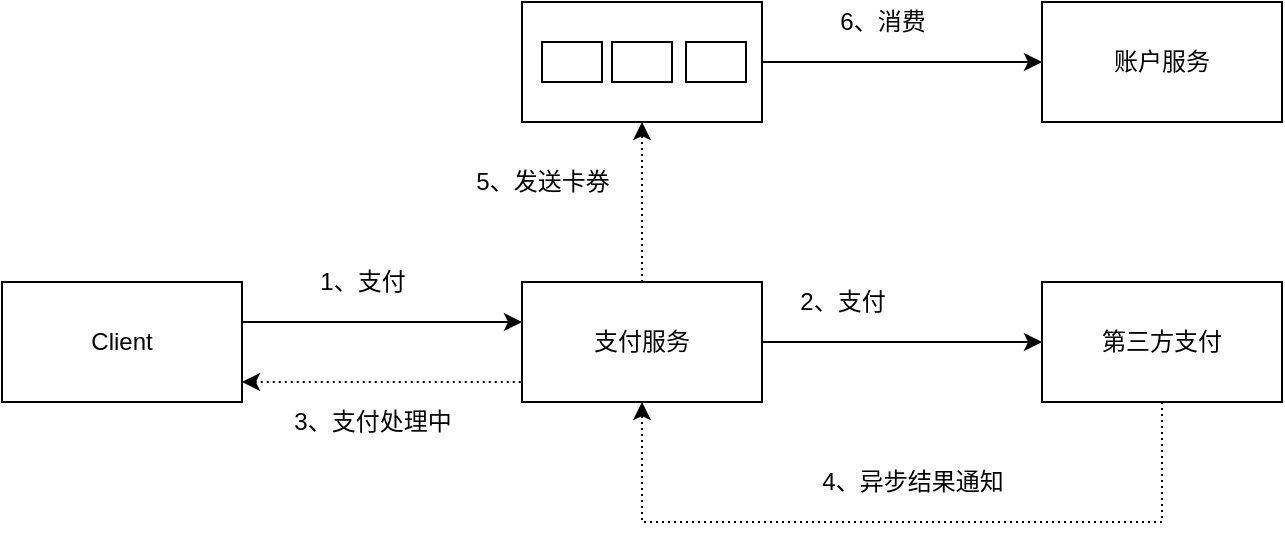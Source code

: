 <mxfile version="15.3.8" type="github" pages="2">
  <diagram id="O8IcMwgchRhlQXQQXKcE" name="Page-1">
    <mxGraphModel dx="1422" dy="761" grid="1" gridSize="10" guides="1" tooltips="1" connect="1" arrows="1" fold="1" page="1" pageScale="1" pageWidth="1920" pageHeight="1200" math="0" shadow="0">
      <root>
        <mxCell id="0" />
        <mxCell id="1" parent="0" />
        <mxCell id="b-m5W4SHUr1dkmTO31rz-1" value="" style="edgeStyle=orthogonalEdgeStyle;rounded=0;orthogonalLoop=1;jettySize=auto;html=1;" parent="1" source="b-m5W4SHUr1dkmTO31rz-3" target="b-m5W4SHUr1dkmTO31rz-6" edge="1">
          <mxGeometry relative="1" as="geometry">
            <Array as="points">
              <mxPoint x="310" y="220" />
              <mxPoint x="310" y="220" />
            </Array>
          </mxGeometry>
        </mxCell>
        <mxCell id="b-m5W4SHUr1dkmTO31rz-2" value="" style="edgeStyle=orthogonalEdgeStyle;rounded=0;orthogonalLoop=1;jettySize=auto;html=1;dashed=1;dashPattern=1 2;startArrow=classic;startFill=1;endArrow=none;endFill=0;" parent="1" source="b-m5W4SHUr1dkmTO31rz-3" target="b-m5W4SHUr1dkmTO31rz-6" edge="1">
          <mxGeometry relative="1" as="geometry">
            <Array as="points">
              <mxPoint x="310" y="250" />
              <mxPoint x="310" y="250" />
            </Array>
          </mxGeometry>
        </mxCell>
        <mxCell id="b-m5W4SHUr1dkmTO31rz-3" value="Client" style="rounded=0;whiteSpace=wrap;html=1;" parent="1" vertex="1">
          <mxGeometry x="120" y="200" width="120" height="60" as="geometry" />
        </mxCell>
        <mxCell id="b-m5W4SHUr1dkmTO31rz-4" value="" style="edgeStyle=orthogonalEdgeStyle;rounded=0;orthogonalLoop=1;jettySize=auto;html=1;" parent="1" source="b-m5W4SHUr1dkmTO31rz-6" target="b-m5W4SHUr1dkmTO31rz-8" edge="1">
          <mxGeometry relative="1" as="geometry" />
        </mxCell>
        <mxCell id="b-m5W4SHUr1dkmTO31rz-5" value="" style="edgeStyle=orthogonalEdgeStyle;rounded=0;orthogonalLoop=1;jettySize=auto;html=1;dashed=1;dashPattern=1 2;" parent="1" source="b-m5W4SHUr1dkmTO31rz-6" target="b-m5W4SHUr1dkmTO31rz-10" edge="1">
          <mxGeometry relative="1" as="geometry" />
        </mxCell>
        <mxCell id="b-m5W4SHUr1dkmTO31rz-6" value="支付服务" style="rounded=0;whiteSpace=wrap;html=1;" parent="1" vertex="1">
          <mxGeometry x="380" y="200" width="120" height="60" as="geometry" />
        </mxCell>
        <mxCell id="b-m5W4SHUr1dkmTO31rz-7" value="" style="edgeStyle=orthogonalEdgeStyle;rounded=0;orthogonalLoop=1;jettySize=auto;html=1;dashed=1;dashPattern=1 2;startArrow=none;startFill=0;endArrow=classic;endFill=1;entryX=0.5;entryY=1;entryDx=0;entryDy=0;exitX=0.5;exitY=1;exitDx=0;exitDy=0;" parent="1" source="b-m5W4SHUr1dkmTO31rz-8" target="b-m5W4SHUr1dkmTO31rz-6" edge="1">
          <mxGeometry relative="1" as="geometry">
            <mxPoint x="700" y="340" as="targetPoint" />
            <Array as="points">
              <mxPoint x="700" y="320" />
              <mxPoint x="440" y="320" />
            </Array>
          </mxGeometry>
        </mxCell>
        <mxCell id="b-m5W4SHUr1dkmTO31rz-8" value="第三方支付" style="rounded=0;whiteSpace=wrap;html=1;" parent="1" vertex="1">
          <mxGeometry x="640" y="200" width="120" height="60" as="geometry" />
        </mxCell>
        <mxCell id="b-m5W4SHUr1dkmTO31rz-9" value="" style="edgeStyle=orthogonalEdgeStyle;rounded=0;orthogonalLoop=1;jettySize=auto;html=1;" parent="1" source="b-m5W4SHUr1dkmTO31rz-10" target="b-m5W4SHUr1dkmTO31rz-11" edge="1">
          <mxGeometry relative="1" as="geometry" />
        </mxCell>
        <mxCell id="b-m5W4SHUr1dkmTO31rz-10" value="" style="rounded=0;whiteSpace=wrap;html=1;" parent="1" vertex="1">
          <mxGeometry x="380" y="60" width="120" height="60" as="geometry" />
        </mxCell>
        <mxCell id="b-m5W4SHUr1dkmTO31rz-11" value="账户服务" style="rounded=0;whiteSpace=wrap;html=1;" parent="1" vertex="1">
          <mxGeometry x="640" y="60" width="120" height="60" as="geometry" />
        </mxCell>
        <mxCell id="b-m5W4SHUr1dkmTO31rz-12" value="1、支付" style="text;html=1;align=center;verticalAlign=middle;resizable=0;points=[];autosize=1;" parent="1" vertex="1">
          <mxGeometry x="270" y="190" width="60" height="20" as="geometry" />
        </mxCell>
        <mxCell id="b-m5W4SHUr1dkmTO31rz-13" value="2、支付" style="text;html=1;align=center;verticalAlign=middle;resizable=0;points=[];autosize=1;" parent="1" vertex="1">
          <mxGeometry x="510" y="200" width="60" height="20" as="geometry" />
        </mxCell>
        <mxCell id="b-m5W4SHUr1dkmTO31rz-14" value="5、发送卡券" style="text;html=1;align=center;verticalAlign=middle;resizable=0;points=[];autosize=1;" parent="1" vertex="1">
          <mxGeometry x="350" y="140" width="80" height="20" as="geometry" />
        </mxCell>
        <mxCell id="b-m5W4SHUr1dkmTO31rz-15" value="4、异步结果通知" style="text;html=1;align=center;verticalAlign=middle;resizable=0;points=[];autosize=1;" parent="1" vertex="1">
          <mxGeometry x="520" y="290" width="110" height="20" as="geometry" />
        </mxCell>
        <mxCell id="b-m5W4SHUr1dkmTO31rz-16" value="3、支付处理中" style="text;html=1;align=center;verticalAlign=middle;resizable=0;points=[];autosize=1;" parent="1" vertex="1">
          <mxGeometry x="260" y="260" width="90" height="20" as="geometry" />
        </mxCell>
        <mxCell id="b-m5W4SHUr1dkmTO31rz-17" value="6、消费" style="text;html=1;align=center;verticalAlign=middle;resizable=0;points=[];autosize=1;" parent="1" vertex="1">
          <mxGeometry x="530" y="60" width="60" height="20" as="geometry" />
        </mxCell>
        <mxCell id="b-m5W4SHUr1dkmTO31rz-18" value="" style="rounded=0;whiteSpace=wrap;html=1;" parent="1" vertex="1">
          <mxGeometry x="390" y="80" width="30" height="20" as="geometry" />
        </mxCell>
        <mxCell id="b-m5W4SHUr1dkmTO31rz-19" value="" style="rounded=0;whiteSpace=wrap;html=1;" parent="1" vertex="1">
          <mxGeometry x="425" y="80" width="30" height="20" as="geometry" />
        </mxCell>
        <mxCell id="b-m5W4SHUr1dkmTO31rz-20" value="" style="rounded=0;whiteSpace=wrap;html=1;" parent="1" vertex="1">
          <mxGeometry x="462" y="80" width="30" height="20" as="geometry" />
        </mxCell>
      </root>
    </mxGraphModel>
  </diagram>
  <diagram id="7f-s8cWmMUBpScD9S15b" name="Page-2">
    <mxGraphModel dx="1422" dy="761" grid="1" gridSize="10" guides="1" tooltips="1" connect="1" arrows="1" fold="1" page="1" pageScale="1" pageWidth="1920" pageHeight="1200" math="0" shadow="0">
      <root>
        <mxCell id="VIJM7m7u9N-cIQYYpe4m-0" />
        <mxCell id="VIJM7m7u9N-cIQYYpe4m-1" parent="VIJM7m7u9N-cIQYYpe4m-0" />
        <mxCell id="VIJM7m7u9N-cIQYYpe4m-2" value="" style="edgeStyle=orthogonalEdgeStyle;rounded=0;orthogonalLoop=1;jettySize=auto;html=1;startArrow=none;startFill=0;endArrow=classic;endFill=1;" edge="1" parent="VIJM7m7u9N-cIQYYpe4m-1" source="VIJM7m7u9N-cIQYYpe4m-3" target="VIJM7m7u9N-cIQYYpe4m-9">
          <mxGeometry relative="1" as="geometry" />
        </mxCell>
        <mxCell id="VIJM7m7u9N-cIQYYpe4m-3" value="Client" style="rounded=0;whiteSpace=wrap;html=1;" vertex="1" parent="VIJM7m7u9N-cIQYYpe4m-1">
          <mxGeometry x="200" y="160" width="120" height="80" as="geometry" />
        </mxCell>
        <mxCell id="VIJM7m7u9N-cIQYYpe4m-4" value="" style="edgeStyle=orthogonalEdgeStyle;rounded=0;orthogonalLoop=1;jettySize=auto;html=1;startArrow=none;startFill=0;endArrow=classic;endFill=1;" edge="1" parent="VIJM7m7u9N-cIQYYpe4m-1" source="VIJM7m7u9N-cIQYYpe4m-9" target="VIJM7m7u9N-cIQYYpe4m-11">
          <mxGeometry relative="1" as="geometry">
            <Array as="points">
              <mxPoint x="640" y="170" />
              <mxPoint x="640" y="170" />
            </Array>
          </mxGeometry>
        </mxCell>
        <mxCell id="VIJM7m7u9N-cIQYYpe4m-5" value="" style="edgeStyle=orthogonalEdgeStyle;rounded=0;orthogonalLoop=1;jettySize=auto;html=1;startArrow=none;startFill=0;endArrow=classic;endFill=1;" edge="1" parent="VIJM7m7u9N-cIQYYpe4m-1" source="VIJM7m7u9N-cIQYYpe4m-9" target="VIJM7m7u9N-cIQYYpe4m-12">
          <mxGeometry relative="1" as="geometry" />
        </mxCell>
        <mxCell id="VIJM7m7u9N-cIQYYpe4m-6" value="" style="edgeStyle=orthogonalEdgeStyle;rounded=0;orthogonalLoop=1;jettySize=auto;html=1;startArrow=none;startFill=0;endArrow=classic;endFill=1;entryX=-0.017;entryY=0.875;entryDx=0;entryDy=0;entryPerimeter=0;exitX=1.008;exitY=0.875;exitDx=0;exitDy=0;exitPerimeter=0;" edge="1" parent="VIJM7m7u9N-cIQYYpe4m-1" source="VIJM7m7u9N-cIQYYpe4m-9" target="VIJM7m7u9N-cIQYYpe4m-11">
          <mxGeometry relative="1" as="geometry">
            <mxPoint x="700" y="229" as="targetPoint" />
            <Array as="points" />
          </mxGeometry>
        </mxCell>
        <mxCell id="VIJM7m7u9N-cIQYYpe4m-7" value="" style="edgeStyle=orthogonalEdgeStyle;rounded=0;orthogonalLoop=1;jettySize=auto;html=1;startArrow=none;startFill=0;endArrow=classic;endFill=1;entryX=0.5;entryY=1;entryDx=0;entryDy=0;exitX=0.75;exitY=1;exitDx=0;exitDy=0;" edge="1" parent="VIJM7m7u9N-cIQYYpe4m-1" source="VIJM7m7u9N-cIQYYpe4m-9" target="VIJM7m7u9N-cIQYYpe4m-11">
          <mxGeometry relative="1" as="geometry">
            <mxPoint x="500" y="70" as="targetPoint" />
            <Array as="points">
              <mxPoint x="530" y="310" />
              <mxPoint x="780" y="310" />
            </Array>
          </mxGeometry>
        </mxCell>
        <mxCell id="VIJM7m7u9N-cIQYYpe4m-8" value="" style="edgeStyle=orthogonalEdgeStyle;rounded=0;orthogonalLoop=1;jettySize=auto;html=1;startArrow=none;startFill=0;endArrow=classic;endFill=1;entryX=0;entryY=0.5;entryDx=0;entryDy=0;exitX=0;exitY=0.75;exitDx=0;exitDy=0;" edge="1" parent="VIJM7m7u9N-cIQYYpe4m-1" source="VIJM7m7u9N-cIQYYpe4m-9" target="VIJM7m7u9N-cIQYYpe4m-12">
          <mxGeometry relative="1" as="geometry">
            <mxPoint x="500" y="70" as="targetPoint" />
            <Array as="points">
              <mxPoint x="360" y="220" />
              <mxPoint x="360" y="400" />
            </Array>
          </mxGeometry>
        </mxCell>
        <mxCell id="VIJM7m7u9N-cIQYYpe4m-9" value="支付服务" style="rounded=0;whiteSpace=wrap;html=1;" vertex="1" parent="VIJM7m7u9N-cIQYYpe4m-1">
          <mxGeometry x="440" y="160" width="120" height="80" as="geometry" />
        </mxCell>
        <mxCell id="VIJM7m7u9N-cIQYYpe4m-10" value="" style="edgeStyle=orthogonalEdgeStyle;rounded=0;orthogonalLoop=1;jettySize=auto;html=1;startArrow=none;startFill=0;endArrow=classic;endFill=1;entryX=0.5;entryY=0;entryDx=0;entryDy=0;exitX=0.5;exitY=0;exitDx=0;exitDy=0;" edge="1" parent="VIJM7m7u9N-cIQYYpe4m-1" source="VIJM7m7u9N-cIQYYpe4m-11" target="VIJM7m7u9N-cIQYYpe4m-9">
          <mxGeometry relative="1" as="geometry">
            <mxPoint x="780" y="70" as="targetPoint" />
            <Array as="points">
              <mxPoint x="780" y="120" />
              <mxPoint x="500" y="120" />
            </Array>
          </mxGeometry>
        </mxCell>
        <mxCell id="VIJM7m7u9N-cIQYYpe4m-11" value="支付宝" style="rounded=0;whiteSpace=wrap;html=1;" vertex="1" parent="VIJM7m7u9N-cIQYYpe4m-1">
          <mxGeometry x="720" y="160" width="120" height="80" as="geometry" />
        </mxCell>
        <mxCell id="VIJM7m7u9N-cIQYYpe4m-12" value="" style="shape=cylinder;whiteSpace=wrap;html=1;boundedLbl=1;backgroundOutline=1;rounded=0;" vertex="1" parent="VIJM7m7u9N-cIQYYpe4m-1">
          <mxGeometry x="455" y="360" width="90" height="80" as="geometry" />
        </mxCell>
        <mxCell id="VIJM7m7u9N-cIQYYpe4m-13" value="1、发起支付" style="text;html=1;align=center;verticalAlign=middle;resizable=0;points=[];autosize=1;" vertex="1" parent="VIJM7m7u9N-cIQYYpe4m-1">
          <mxGeometry x="330" y="170" width="80" height="20" as="geometry" />
        </mxCell>
        <mxCell id="VIJM7m7u9N-cIQYYpe4m-14" value="2、创建支付订单，&lt;br&gt;状态为支付中" style="text;html=1;align=center;verticalAlign=middle;resizable=0;points=[];autosize=1;" vertex="1" parent="VIJM7m7u9N-cIQYYpe4m-1">
          <mxGeometry x="390" y="270" width="120" height="30" as="geometry" />
        </mxCell>
        <mxCell id="VIJM7m7u9N-cIQYYpe4m-15" value="3、发起支付" style="text;html=1;align=center;verticalAlign=middle;resizable=0;points=[];autosize=1;" vertex="1" parent="VIJM7m7u9N-cIQYYpe4m-1">
          <mxGeometry x="590" y="140" width="80" height="20" as="geometry" />
        </mxCell>
        <mxCell id="VIJM7m7u9N-cIQYYpe4m-16" value="4、支付结果通知" style="text;html=1;align=center;verticalAlign=middle;resizable=0;points=[];autosize=1;" vertex="1" parent="VIJM7m7u9N-cIQYYpe4m-1">
          <mxGeometry x="590" y="90" width="110" height="20" as="geometry" />
        </mxCell>
        <mxCell id="VIJM7m7u9N-cIQYYpe4m-17" value="5、更新支付状态：&lt;br&gt;成功/失败" style="text;html=1;align=center;verticalAlign=middle;resizable=0;points=[];autosize=1;" vertex="1" parent="VIJM7m7u9N-cIQYYpe4m-1">
          <mxGeometry x="250" y="330" width="120" height="30" as="geometry" />
        </mxCell>
        <mxCell id="VIJM7m7u9N-cIQYYpe4m-18" value="6、回复处理结果" style="text;html=1;align=center;verticalAlign=middle;resizable=0;points=[];autosize=1;" vertex="1" parent="VIJM7m7u9N-cIQYYpe4m-1">
          <mxGeometry x="590" y="200" width="110" height="20" as="geometry" />
        </mxCell>
        <mxCell id="VIJM7m7u9N-cIQYYpe4m-19" value="7、回查交易状态" style="text;html=1;align=center;verticalAlign=middle;resizable=0;points=[];autosize=1;" vertex="1" parent="VIJM7m7u9N-cIQYYpe4m-1">
          <mxGeometry x="590" y="280" width="110" height="20" as="geometry" />
        </mxCell>
      </root>
    </mxGraphModel>
  </diagram>
</mxfile>
